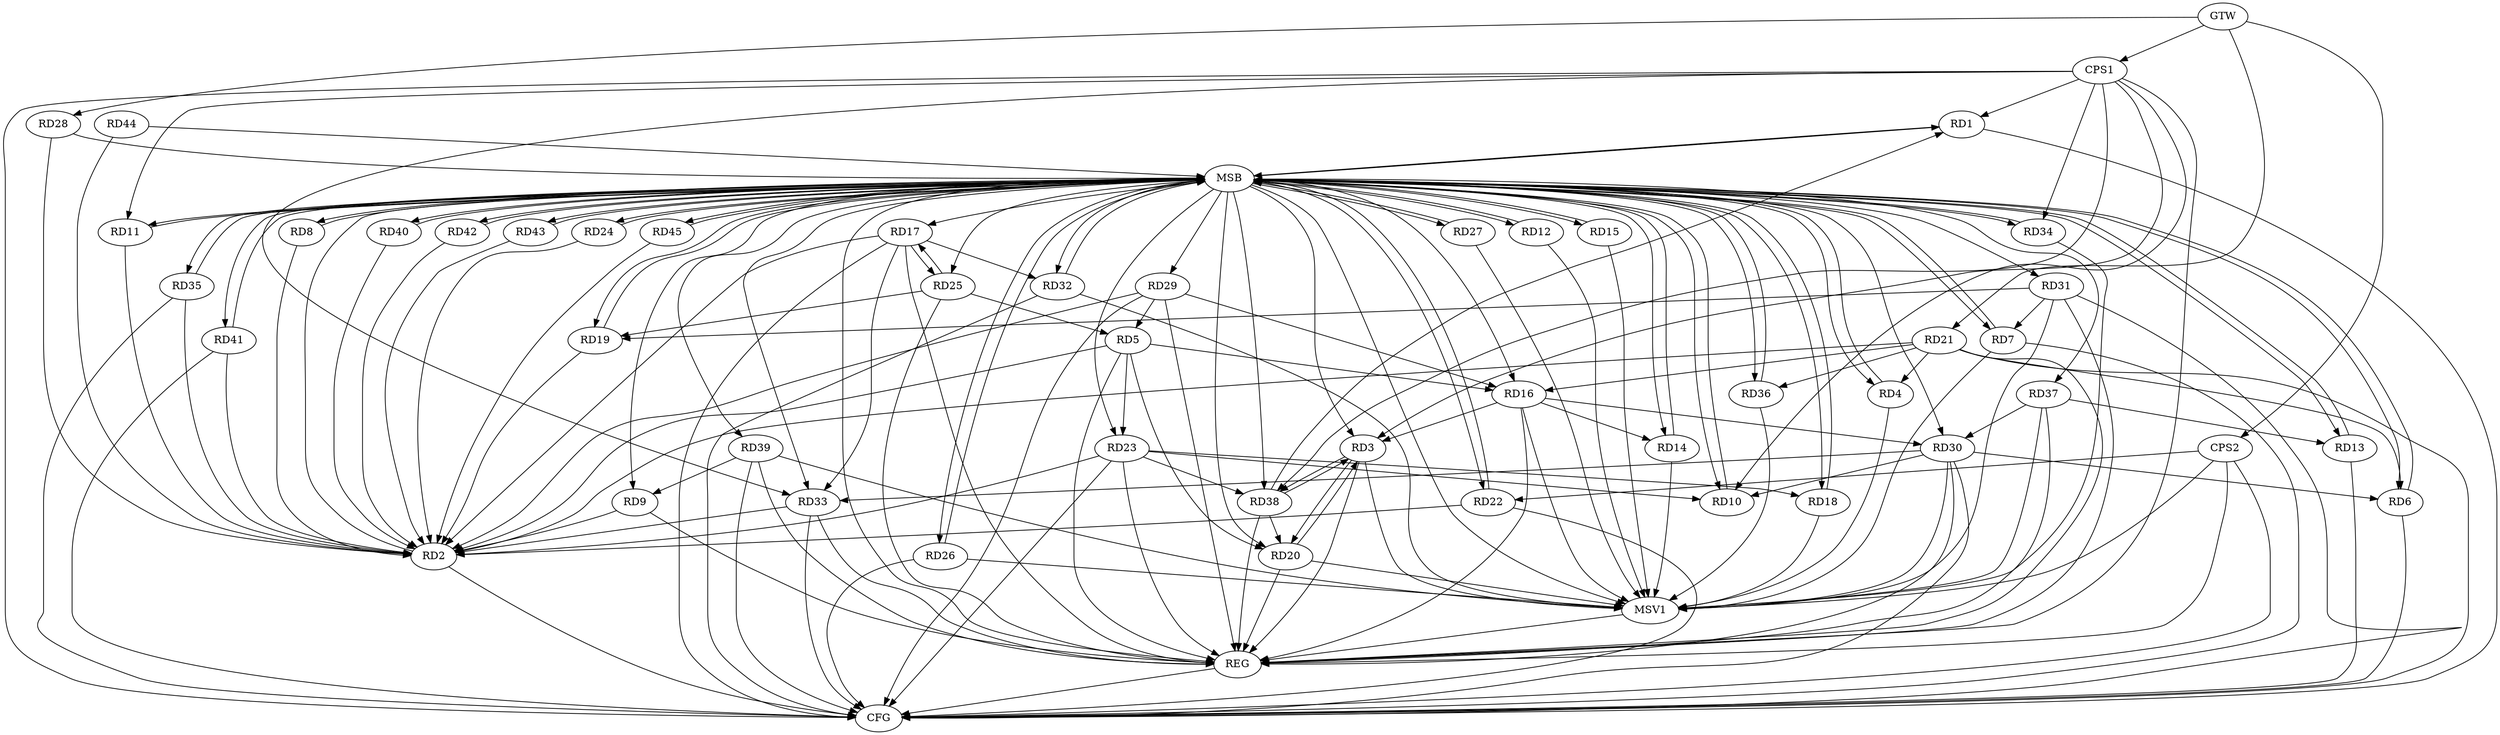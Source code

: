 strict digraph G {
  RD1 [ label="RD1" ];
  RD2 [ label="RD2" ];
  RD3 [ label="RD3" ];
  RD4 [ label="RD4" ];
  RD5 [ label="RD5" ];
  RD6 [ label="RD6" ];
  RD7 [ label="RD7" ];
  RD8 [ label="RD8" ];
  RD9 [ label="RD9" ];
  RD10 [ label="RD10" ];
  RD11 [ label="RD11" ];
  RD12 [ label="RD12" ];
  RD13 [ label="RD13" ];
  RD14 [ label="RD14" ];
  RD15 [ label="RD15" ];
  RD16 [ label="RD16" ];
  RD17 [ label="RD17" ];
  RD18 [ label="RD18" ];
  RD19 [ label="RD19" ];
  RD20 [ label="RD20" ];
  RD21 [ label="RD21" ];
  RD22 [ label="RD22" ];
  RD23 [ label="RD23" ];
  RD24 [ label="RD24" ];
  RD25 [ label="RD25" ];
  RD26 [ label="RD26" ];
  RD27 [ label="RD27" ];
  RD28 [ label="RD28" ];
  RD29 [ label="RD29" ];
  RD30 [ label="RD30" ];
  RD31 [ label="RD31" ];
  RD32 [ label="RD32" ];
  RD33 [ label="RD33" ];
  RD34 [ label="RD34" ];
  RD35 [ label="RD35" ];
  RD36 [ label="RD36" ];
  RD37 [ label="RD37" ];
  RD38 [ label="RD38" ];
  RD39 [ label="RD39" ];
  RD40 [ label="RD40" ];
  RD41 [ label="RD41" ];
  RD42 [ label="RD42" ];
  RD43 [ label="RD43" ];
  RD44 [ label="RD44" ];
  RD45 [ label="RD45" ];
  CPS1 [ label="CPS1" ];
  CPS2 [ label="CPS2" ];
  GTW [ label="GTW" ];
  REG [ label="REG" ];
  MSB [ label="MSB" ];
  CFG [ label="CFG" ];
  MSV1 [ label="MSV1" ];
  RD38 -> RD1;
  RD16 -> RD3;
  RD3 -> RD20;
  RD20 -> RD3;
  RD3 -> RD38;
  RD38 -> RD3;
  RD21 -> RD4;
  RD5 -> RD16;
  RD5 -> RD20;
  RD5 -> RD23;
  RD25 -> RD5;
  RD29 -> RD5;
  RD21 -> RD6;
  RD30 -> RD6;
  RD31 -> RD7;
  RD39 -> RD9;
  RD23 -> RD10;
  RD30 -> RD10;
  RD37 -> RD13;
  RD16 -> RD14;
  RD21 -> RD16;
  RD29 -> RD16;
  RD16 -> RD30;
  RD17 -> RD25;
  RD25 -> RD17;
  RD17 -> RD32;
  RD17 -> RD33;
  RD23 -> RD18;
  RD25 -> RD19;
  RD31 -> RD19;
  RD38 -> RD20;
  RD21 -> RD36;
  RD23 -> RD38;
  RD30 -> RD33;
  RD37 -> RD30;
  CPS1 -> RD10;
  CPS1 -> RD1;
  CPS1 -> RD11;
  CPS1 -> RD3;
  CPS1 -> RD38;
  CPS1 -> RD34;
  CPS1 -> RD33;
  CPS2 -> RD22;
  GTW -> RD21;
  GTW -> RD28;
  GTW -> CPS1;
  GTW -> CPS2;
  RD3 -> REG;
  RD5 -> REG;
  RD9 -> REG;
  RD16 -> REG;
  RD17 -> REG;
  RD20 -> REG;
  RD21 -> REG;
  RD23 -> REG;
  RD25 -> REG;
  RD29 -> REG;
  RD30 -> REG;
  RD31 -> REG;
  RD33 -> REG;
  RD37 -> REG;
  RD38 -> REG;
  RD39 -> REG;
  CPS1 -> REG;
  CPS2 -> REG;
  RD1 -> MSB;
  MSB -> RD27;
  MSB -> RD37;
  MSB -> RD42;
  MSB -> REG;
  RD2 -> MSB;
  MSB -> RD1;
  MSB -> RD15;
  MSB -> RD26;
  MSB -> RD39;
  RD4 -> MSB;
  MSB -> RD13;
  MSB -> RD14;
  MSB -> RD38;
  RD6 -> MSB;
  MSB -> RD16;
  RD7 -> MSB;
  MSB -> RD12;
  MSB -> RD30;
  MSB -> RD32;
  MSB -> RD36;
  MSB -> RD43;
  RD8 -> MSB;
  MSB -> RD25;
  RD10 -> MSB;
  MSB -> RD17;
  MSB -> RD20;
  RD11 -> MSB;
  MSB -> RD18;
  RD12 -> MSB;
  MSB -> RD4;
  RD13 -> MSB;
  MSB -> RD8;
  MSB -> RD9;
  MSB -> RD35;
  RD14 -> MSB;
  MSB -> RD6;
  RD15 -> MSB;
  MSB -> RD31;
  RD18 -> MSB;
  MSB -> RD10;
  MSB -> RD23;
  MSB -> RD45;
  RD19 -> MSB;
  MSB -> RD7;
  MSB -> RD11;
  MSB -> RD40;
  RD22 -> MSB;
  MSB -> RD24;
  MSB -> RD33;
  MSB -> RD34;
  RD24 -> MSB;
  MSB -> RD22;
  RD26 -> MSB;
  RD27 -> MSB;
  RD28 -> MSB;
  RD32 -> MSB;
  MSB -> RD41;
  RD34 -> MSB;
  MSB -> RD3;
  RD35 -> MSB;
  RD36 -> MSB;
  MSB -> RD19;
  MSB -> RD29;
  RD40 -> MSB;
  RD41 -> MSB;
  RD42 -> MSB;
  RD43 -> MSB;
  RD44 -> MSB;
  RD45 -> MSB;
  RD29 -> CFG;
  RD26 -> CFG;
  RD35 -> CFG;
  RD33 -> CFG;
  RD6 -> CFG;
  RD22 -> CFG;
  RD1 -> CFG;
  RD17 -> CFG;
  RD7 -> CFG;
  RD23 -> CFG;
  RD32 -> CFG;
  RD41 -> CFG;
  CPS2 -> CFG;
  RD30 -> CFG;
  RD2 -> CFG;
  RD13 -> CFG;
  RD39 -> CFG;
  RD31 -> CFG;
  RD21 -> CFG;
  CPS1 -> CFG;
  REG -> CFG;
  RD11 -> RD2;
  RD21 -> RD2;
  RD29 -> RD2;
  RD22 -> RD2;
  RD23 -> RD2;
  RD17 -> RD2;
  RD5 -> RD2;
  RD40 -> RD2;
  RD8 -> RD2;
  RD41 -> RD2;
  RD9 -> RD2;
  RD33 -> RD2;
  RD19 -> RD2;
  RD28 -> RD2;
  RD43 -> RD2;
  RD24 -> RD2;
  RD35 -> RD2;
  RD45 -> RD2;
  RD42 -> RD2;
  RD44 -> RD2;
  RD3 -> MSV1;
  RD16 -> MSV1;
  RD30 -> MSV1;
  RD37 -> MSV1;
  CPS2 -> MSV1;
  MSB -> MSV1;
  RD34 -> MSV1;
  RD32 -> MSV1;
  RD7 -> MSV1;
  RD4 -> MSV1;
  RD14 -> MSV1;
  RD39 -> MSV1;
  RD36 -> MSV1;
  RD26 -> MSV1;
  RD31 -> MSV1;
  RD27 -> MSV1;
  RD12 -> MSV1;
  RD18 -> MSV1;
  RD20 -> MSV1;
  RD15 -> MSV1;
  MSV1 -> REG;
}
